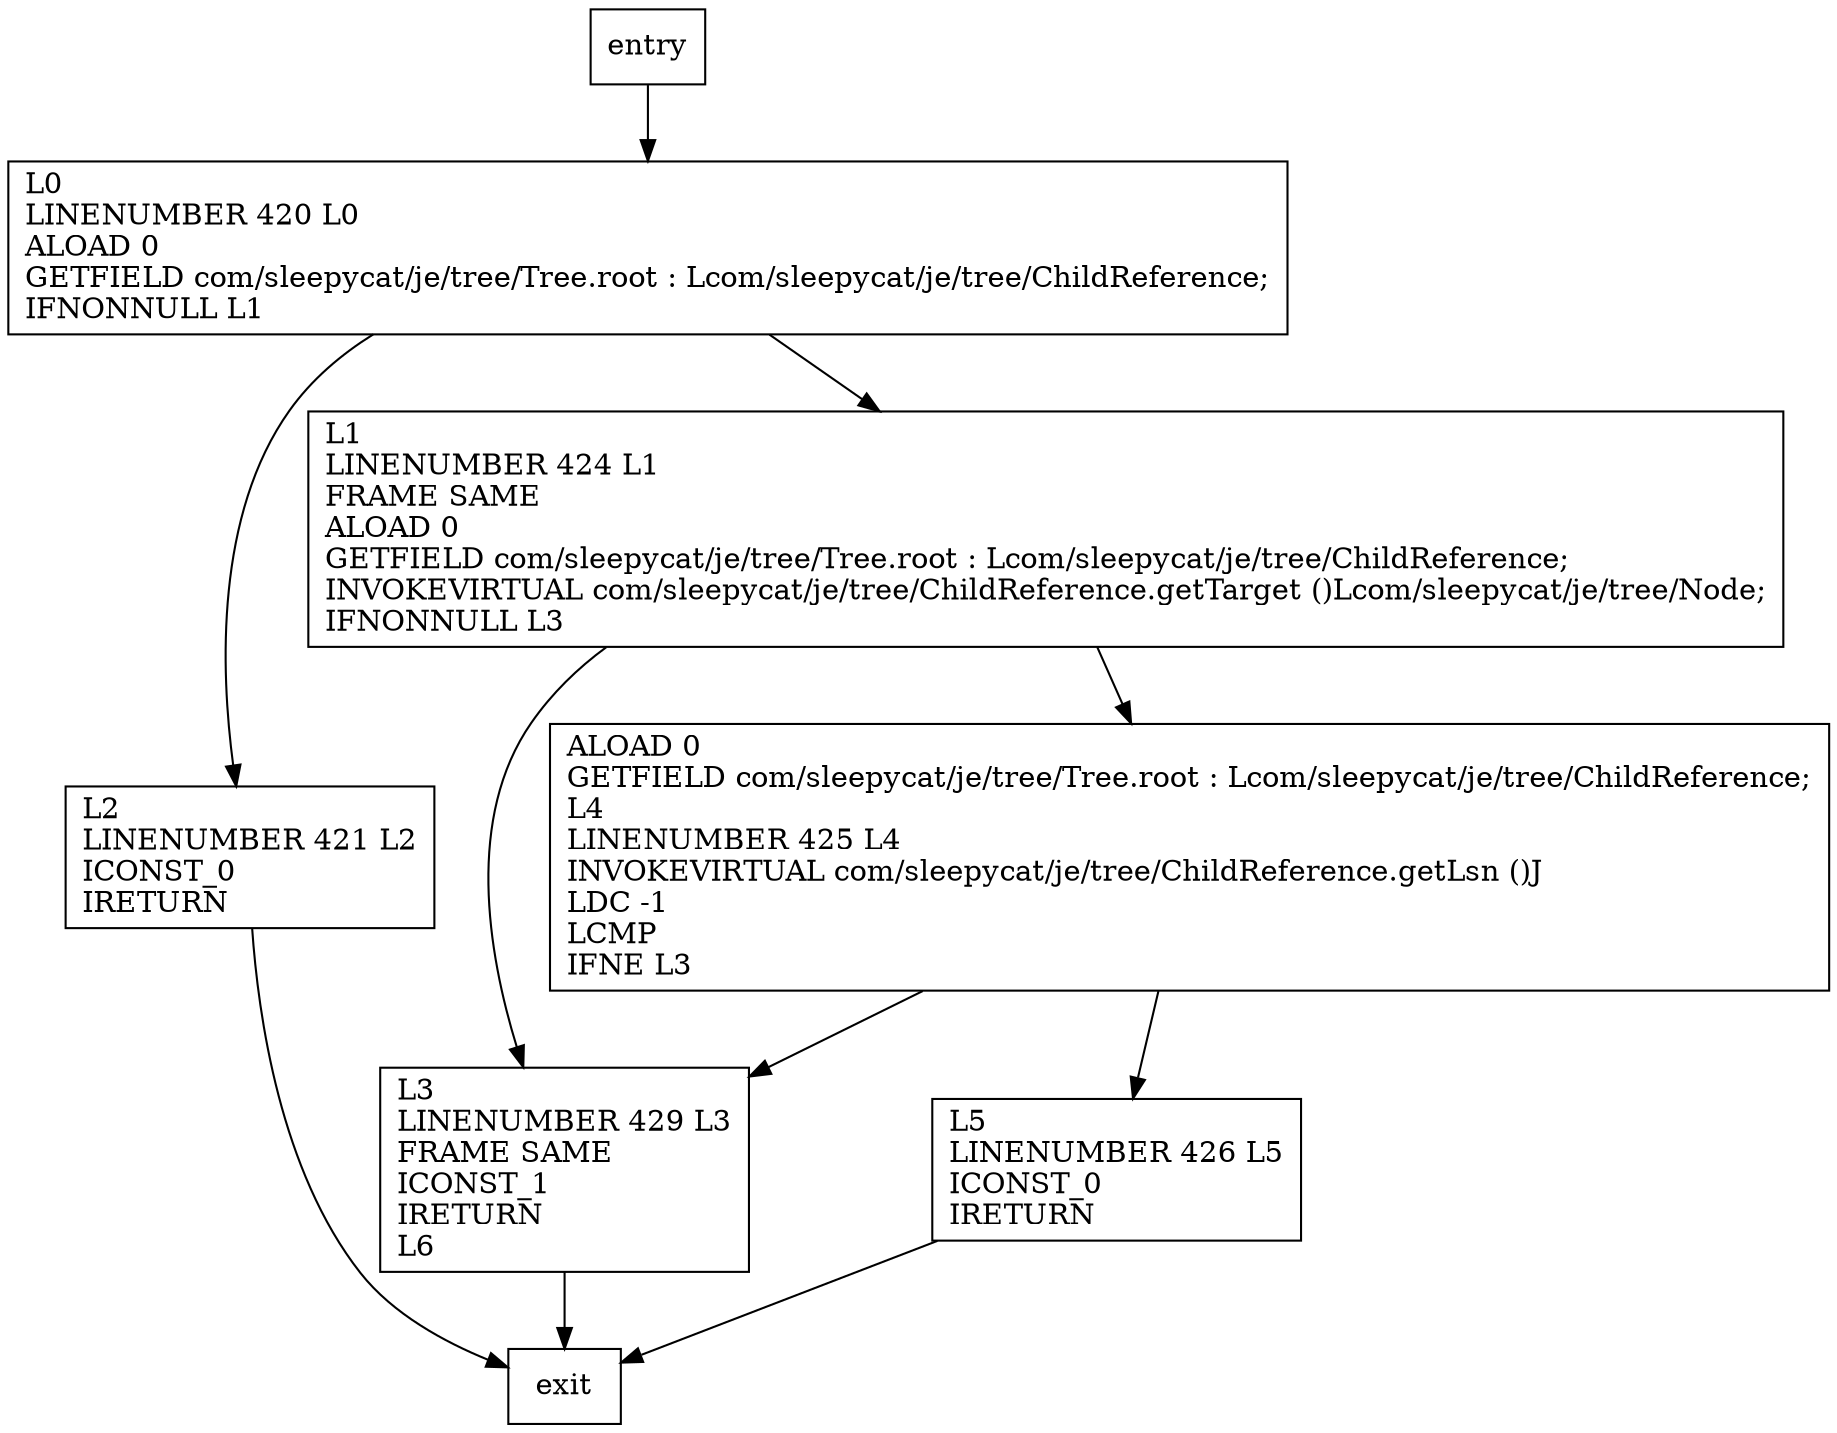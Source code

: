 digraph rootExists {
node [shape=record];
1939338233 [label="ALOAD 0\lGETFIELD com/sleepycat/je/tree/Tree.root : Lcom/sleepycat/je/tree/ChildReference;\lL4\lLINENUMBER 425 L4\lINVOKEVIRTUAL com/sleepycat/je/tree/ChildReference.getLsn ()J\lLDC -1\lLCMP\lIFNE L3\l"];
1221077146 [label="L3\lLINENUMBER 429 L3\lFRAME SAME\lICONST_1\lIRETURN\lL6\l"];
1378320589 [label="L2\lLINENUMBER 421 L2\lICONST_0\lIRETURN\l"];
1409762006 [label="L1\lLINENUMBER 424 L1\lFRAME SAME\lALOAD 0\lGETFIELD com/sleepycat/je/tree/Tree.root : Lcom/sleepycat/je/tree/ChildReference;\lINVOKEVIRTUAL com/sleepycat/je/tree/ChildReference.getTarget ()Lcom/sleepycat/je/tree/Node;\lIFNONNULL L3\l"];
1458413872 [label="L0\lLINENUMBER 420 L0\lALOAD 0\lGETFIELD com/sleepycat/je/tree/Tree.root : Lcom/sleepycat/je/tree/ChildReference;\lIFNONNULL L1\l"];
638052518 [label="L5\lLINENUMBER 426 L5\lICONST_0\lIRETURN\l"];
entry;
exit;
entry -> 1458413872
1939338233 -> 1221077146
1939338233 -> 638052518
1221077146 -> exit
1378320589 -> exit
1409762006 -> 1939338233
1409762006 -> 1221077146
1458413872 -> 1378320589
1458413872 -> 1409762006
638052518 -> exit
}
